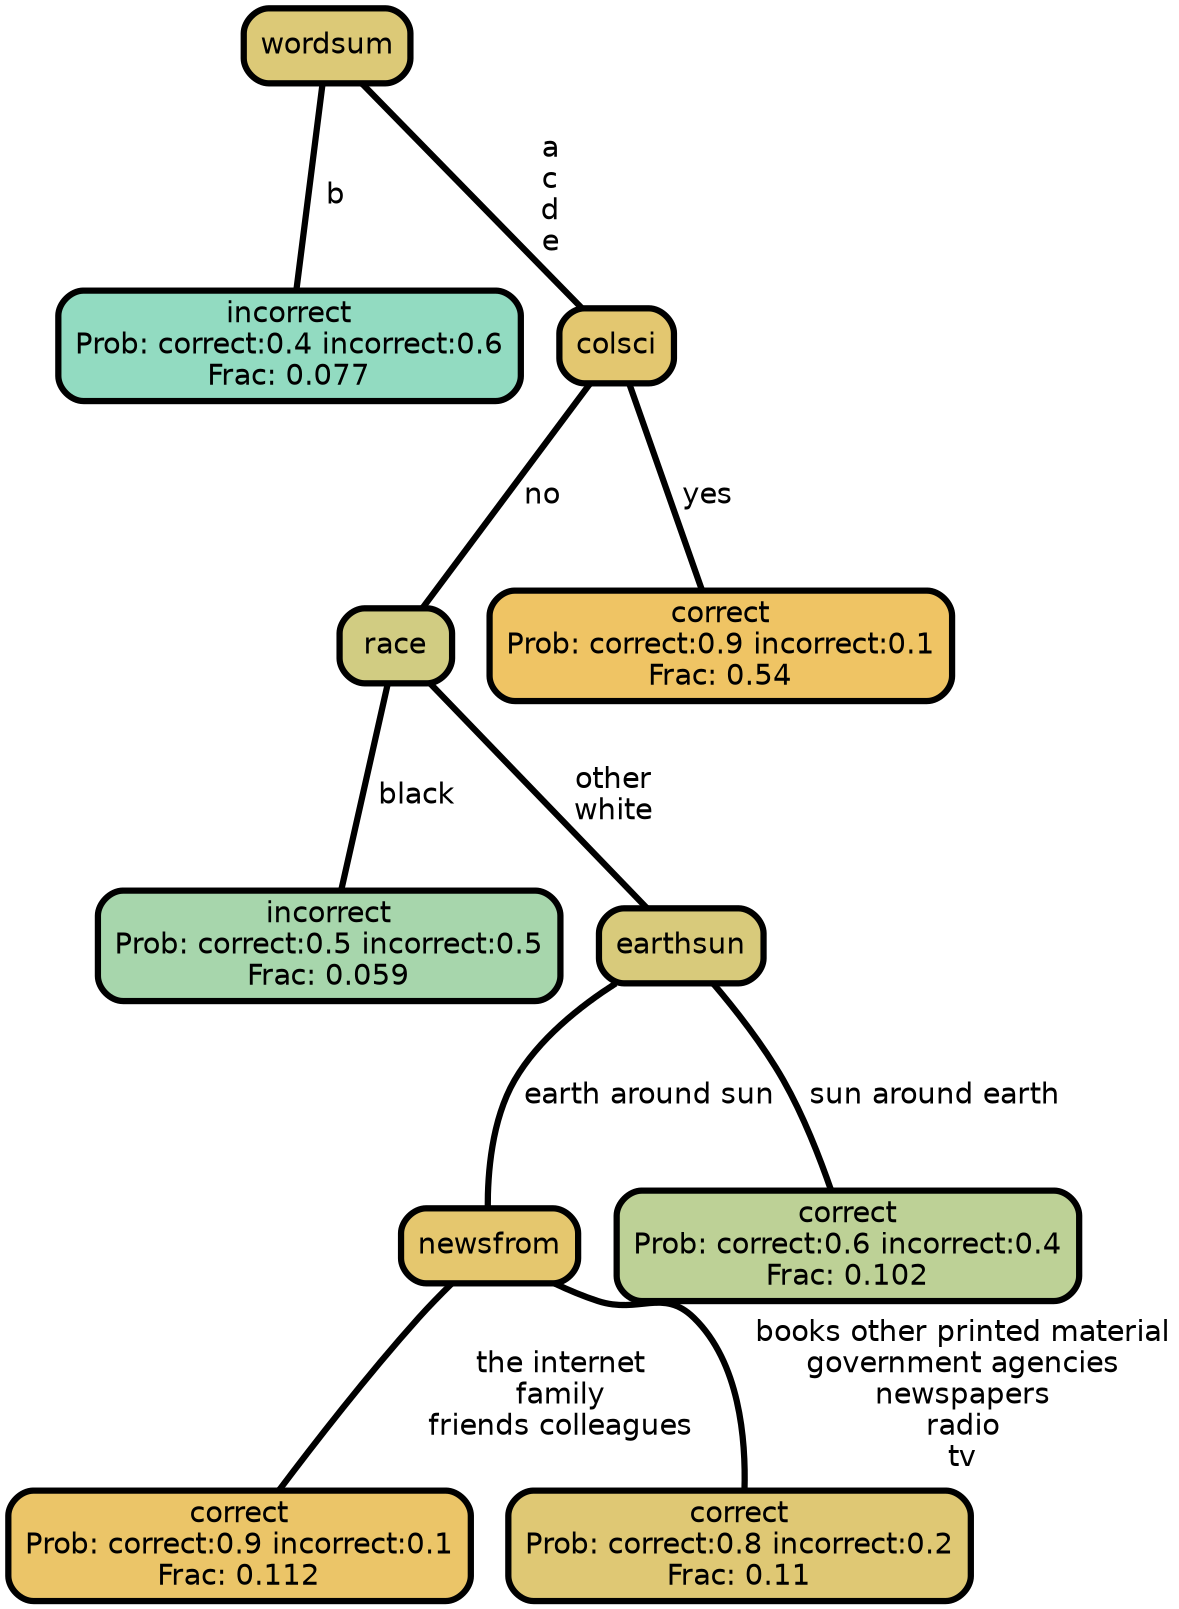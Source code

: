 graph Tree {
node [shape=box, style="filled, rounded",color="black",penwidth="3",fontcolor="black",                 fontname=helvetica] ;
graph [ranksep="0 equally", splines=straight,                 bgcolor=transparent, dpi=200] ;
edge [fontname=helvetica, color=black] ;
0 [label="incorrect
Prob: correct:0.4 incorrect:0.6
Frac: 0.077", fillcolor="#92dbc1"] ;
1 [label="wordsum", fillcolor="#dcc977"] ;
2 [label="incorrect
Prob: correct:0.5 incorrect:0.5
Frac: 0.059", fillcolor="#a7d6ac"] ;
3 [label="race", fillcolor="#d1cc82"] ;
4 [label="correct
Prob: correct:0.9 incorrect:0.1
Frac: 0.112", fillcolor="#ebc568"] ;
5 [label="newsfrom", fillcolor="#e5c76e"] ;
6 [label="correct
Prob: correct:0.8 incorrect:0.2
Frac: 0.11", fillcolor="#dfc874"] ;
7 [label="earthsun", fillcolor="#d8ca7b"] ;
8 [label="correct
Prob: correct:0.6 incorrect:0.4
Frac: 0.102", fillcolor="#bdd196"] ;
9 [label="colsci", fillcolor="#e3c770"] ;
10 [label="correct
Prob: correct:0.9 incorrect:0.1
Frac: 0.54", fillcolor="#efc464"] ;
1 -- 0 [label=" b",penwidth=3] ;
1 -- 9 [label=" a\n c\n d\n e",penwidth=3] ;
3 -- 2 [label=" black",penwidth=3] ;
3 -- 7 [label=" other\n white",penwidth=3] ;
5 -- 4 [label=" the internet\n family\n friends colleagues",penwidth=3] ;
5 -- 6 [label=" books other printed material\n government agencies\n newspapers\n radio\n tv",penwidth=3] ;
7 -- 5 [label=" earth around sun",penwidth=3] ;
7 -- 8 [label=" sun around earth",penwidth=3] ;
9 -- 3 [label=" no",penwidth=3] ;
9 -- 10 [label=" yes",penwidth=3] ;
{rank = same;}}